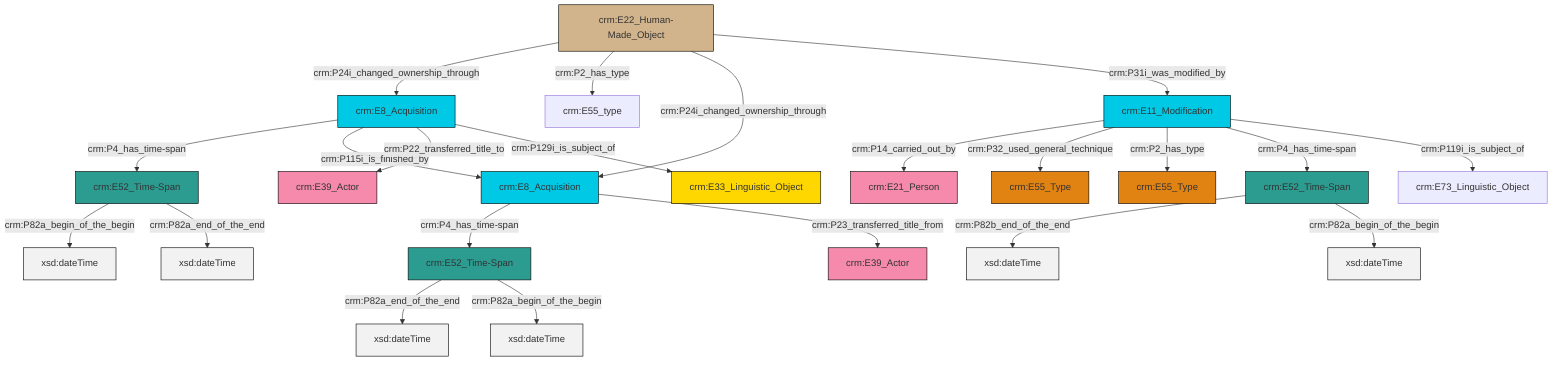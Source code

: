 graph TD
classDef Literal fill:#f2f2f2,stroke:#000000;
classDef CRM_Entity fill:#FFFFFF,stroke:#000000;
classDef Temporal_Entity fill:#00C9E6, stroke:#000000;
classDef Type fill:#E18312, stroke:#000000;
classDef Time-Span fill:#2C9C91, stroke:#000000;
classDef Appellation fill:#FFEB7F, stroke:#000000;
classDef Place fill:#008836, stroke:#000000;
classDef Persistent_Item fill:#B266B2, stroke:#000000;
classDef Conceptual_Object fill:#FFD700, stroke:#000000;
classDef Physical_Thing fill:#D2B48C, stroke:#000000;
classDef Actor fill:#f58aad, stroke:#000000;
classDef PC_Classes fill:#4ce600, stroke:#000000;
classDef Multi fill:#cccccc,stroke:#000000;

0["crm:E11_Modification"]:::Temporal_Entity -->|crm:P14_carried_out_by| 2["crm:E21_Person"]:::Actor
3["crm:E52_Time-Span"]:::Time-Span -->|crm:P82a_end_of_the_end| 4[xsd:dateTime]:::Literal
8["crm:E8_Acquisition"]:::Temporal_Entity -->|crm:P4_has_time-span| 9["crm:E52_Time-Span"]:::Time-Span
11["crm:E22_Human-Made_Object"]:::Physical_Thing -->|crm:P24i_changed_ownership_through| 8["crm:E8_Acquisition"]:::Temporal_Entity
0["crm:E11_Modification"]:::Temporal_Entity -->|crm:P32_used_general_technique| 16["crm:E55_Type"]:::Type
17["crm:E8_Acquisition"]:::Temporal_Entity -->|crm:P4_has_time-span| 3["crm:E52_Time-Span"]:::Time-Span
8["crm:E8_Acquisition"]:::Temporal_Entity -->|crm:P115i_is_finished_by| 17["crm:E8_Acquisition"]:::Temporal_Entity
18["crm:E52_Time-Span"]:::Time-Span -->|crm:P82b_end_of_the_end| 19[xsd:dateTime]:::Literal
0["crm:E11_Modification"]:::Temporal_Entity -->|crm:P2_has_type| 20["crm:E55_Type"]:::Type
11["crm:E22_Human-Made_Object"]:::Physical_Thing -->|crm:P2_has_type| 14["crm:E55_type"]:::Default
8["crm:E8_Acquisition"]:::Temporal_Entity -->|crm:P22_transferred_title_to| 5["crm:E39_Actor"]:::Actor
3["crm:E52_Time-Span"]:::Time-Span -->|crm:P82a_begin_of_the_begin| 25[xsd:dateTime]:::Literal
18["crm:E52_Time-Span"]:::Time-Span -->|crm:P82a_begin_of_the_begin| 26[xsd:dateTime]:::Literal
17["crm:E8_Acquisition"]:::Temporal_Entity -->|crm:P23_transferred_title_from| 28["crm:E39_Actor"]:::Actor
11["crm:E22_Human-Made_Object"]:::Physical_Thing -->|crm:P24i_changed_ownership_through| 17["crm:E8_Acquisition"]:::Temporal_Entity
0["crm:E11_Modification"]:::Temporal_Entity -->|crm:P4_has_time-span| 18["crm:E52_Time-Span"]:::Time-Span
8["crm:E8_Acquisition"]:::Temporal_Entity -->|crm:P129i_is_subject_of| 22["crm:E33_Linguistic_Object"]:::Conceptual_Object
9["crm:E52_Time-Span"]:::Time-Span -->|crm:P82a_begin_of_the_begin| 29[xsd:dateTime]:::Literal
0["crm:E11_Modification"]:::Temporal_Entity -->|crm:P119i_is_subject_of| 12["crm:E73_Linguistic_Object"]:::Default
9["crm:E52_Time-Span"]:::Time-Span -->|crm:P82a_end_of_the_end| 34[xsd:dateTime]:::Literal
11["crm:E22_Human-Made_Object"]:::Physical_Thing -->|crm:P31i_was_modified_by| 0["crm:E11_Modification"]:::Temporal_Entity